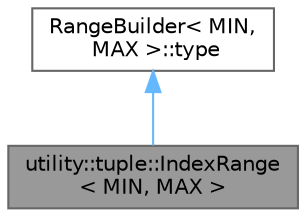 digraph "utility::tuple::IndexRange&lt; MIN, MAX &gt;"
{
 // LATEX_PDF_SIZE
  bgcolor="transparent";
  edge [fontname=Helvetica,fontsize=10,labelfontname=Helvetica,labelfontsize=10];
  node [fontname=Helvetica,fontsize=10,shape=box,height=0.2,width=0.4];
  Node1 [id="Node000001",label="utility::tuple::IndexRange\l\< MIN, MAX \>",height=0.2,width=0.4,color="gray40", fillcolor="grey60", style="filled", fontcolor="black",tooltip="IndexRange that returns a [MIN, MAX) index range"];
  Node2 -> Node1 [id="edge1_Node000001_Node000002",dir="back",color="steelblue1",style="solid",tooltip=" "];
  Node2 [id="Node000002",label="RangeBuilder\< MIN,\l MAX \>::type",height=0.2,width=0.4,color="gray40", fillcolor="white", style="filled",tooltip=" "];
}
